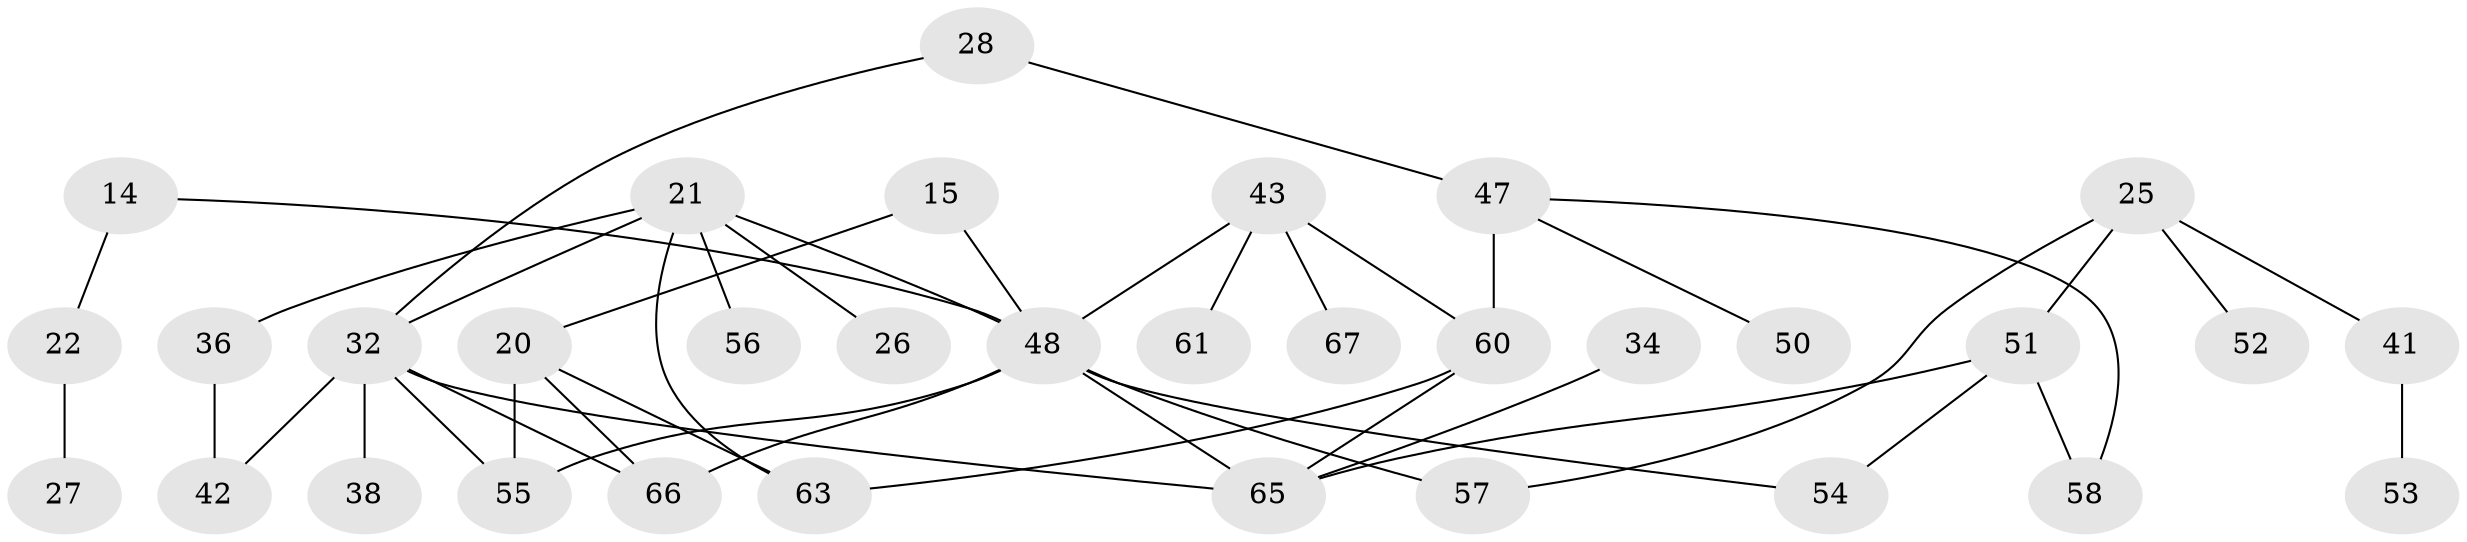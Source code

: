 // original degree distribution, {4: 0.14925373134328357, 3: 0.2835820895522388, 7: 0.014925373134328358, 6: 0.014925373134328358, 2: 0.3283582089552239, 1: 0.1791044776119403, 5: 0.029850746268656716}
// Generated by graph-tools (version 1.1) at 2025/41/03/09/25 04:41:44]
// undirected, 33 vertices, 45 edges
graph export_dot {
graph [start="1"]
  node [color=gray90,style=filled];
  14 [super="+13"];
  15;
  20;
  21 [super="+5+17"];
  22;
  25;
  26;
  27;
  28;
  32 [super="+7"];
  34;
  36;
  38 [super="+11"];
  41;
  42;
  43;
  47;
  48 [super="+29+45+30"];
  50;
  51 [super="+40"];
  52;
  53;
  54;
  55 [super="+37"];
  56;
  57;
  58;
  60 [super="+59+49"];
  61;
  63 [super="+62+31"];
  65 [super="+33+24"];
  66 [super="+64+44"];
  67;
  14 -- 22;
  14 -- 48;
  15 -- 20;
  15 -- 48;
  20 -- 55 [weight=2];
  20 -- 66;
  20 -- 63;
  21 -- 32 [weight=2];
  21 -- 56;
  21 -- 36;
  21 -- 48 [weight=2];
  21 -- 26;
  21 -- 63;
  22 -- 27;
  25 -- 41;
  25 -- 52;
  25 -- 57;
  25 -- 51;
  28 -- 47;
  28 -- 32;
  32 -- 65 [weight=3];
  32 -- 42;
  32 -- 55;
  32 -- 66;
  32 -- 38;
  34 -- 65 [weight=2];
  36 -- 42;
  41 -- 53;
  43 -- 61;
  43 -- 67;
  43 -- 48;
  43 -- 60;
  47 -- 50;
  47 -- 60 [weight=2];
  47 -- 58;
  48 -- 65 [weight=2];
  48 -- 54;
  48 -- 55;
  48 -- 57;
  48 -- 66;
  51 -- 65;
  51 -- 54;
  51 -- 58;
  60 -- 65 [weight=2];
  60 -- 63;
}
